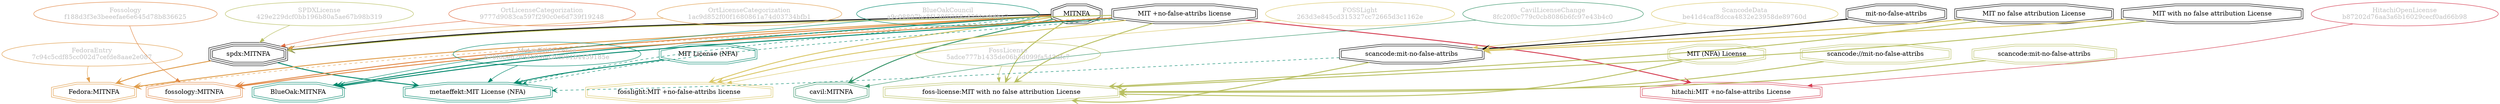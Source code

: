 strict digraph {
    node [shape=box];
    graph [splines=curved];
    2821 [label="SPDXLicense\n429e229dcf0bb196b80a5ae67b98b319"
         ,fontcolor=gray
         ,color="#b8bf62"
         ,fillcolor="beige;1"
         ,shape=ellipse];
    2822 [label="spdx:MITNFA"
         ,shape=tripleoctagon];
    2823 [label=MITNFA
         ,shape=doubleoctagon];
    2824 [label="MIT +no-false-attribs license"
         ,shape=doubleoctagon];
    8109 [label="FedoraEntry\n7c94c5cdf85cc002d7cefde8aae2e087"
         ,fontcolor=gray
         ,color="#e09d4b"
         ,fillcolor="beige;1"
         ,shape=ellipse];
    8110 [label="Fedora:MITNFA"
         ,color="#e09d4b"
         ,shape=doubleoctagon];
    8890 [label="BlueOakCouncil\na9c08807be8f138f6268a85fdacbdbe7"
         ,fontcolor=gray
         ,color="#00876c"
         ,fillcolor="beige;1"
         ,shape=ellipse];
    8891 [label="BlueOak:MITNFA"
         ,color="#00876c"
         ,shape=doubleoctagon];
    19301 [label="ScancodeData\nbe41d4caf8dcca4832e23958de89760d"
          ,fontcolor=gray
          ,color="#dac767"
          ,fillcolor="beige;1"
          ,shape=ellipse];
    19302 [label="scancode:mit-no-false-attribs"
          ,shape=doubleoctagon];
    19303 [label="mit-no-false-attribs"
          ,shape=doubleoctagon];
    19304 [label="MIT no false attribution License"
          ,shape=doubleoctagon];
    19305 [label="MIT with no false attribution License"
          ,shape=doubleoctagon];
    27515 [label="Fossology\nf188d3f3e3beeefae6e645d78b836625"
          ,fontcolor=gray
          ,color="#e18745"
          ,fillcolor="beige;1"
          ,shape=ellipse];
    27516 [label="fossology:MITNFA"
          ,color="#e18745"
          ,shape=doubleoctagon];
    35065 [label="OrtLicenseCategorization\n9777d9083ca597f290c0e6d739f19248"
          ,fontcolor=gray
          ,color="#e06f45"
          ,fillcolor="beige;1"
          ,shape=ellipse];
    36206 [label="OrtLicenseCategorization\n1ac9d852f00f1680861a74d03734bfb1"
          ,fontcolor=gray
          ,color="#e09d4b"
          ,fillcolor="beige;1"
          ,shape=ellipse];
    37180 [label="CavilLicenseChange\n8fc20f0c779c0cb8086b6fc97e43b4c0"
          ,fontcolor=gray
          ,color="#379469"
          ,fillcolor="beige;1"
          ,shape=ellipse];
    37181 [label="cavil:MITNFA"
          ,color="#379469"
          ,shape=doubleoctagon];
    45520 [label="MetaeffektLicense\n670f6bed7e94b096d20f901b4459185e"
          ,fontcolor=gray
          ,color="#00876c"
          ,fillcolor="beige;1"
          ,shape=ellipse];
    45521 [label="metaeffekt:MIT License (NFA)"
          ,color="#00876c"
          ,shape=doubleoctagon];
    45522 [label="MIT License (NFA)"
          ,color="#00876c"
          ,shape=doubleoctagon];
    50706 [label="FossLicense\n5adce777b1435de06b3d099fa543dfc7"
          ,fontcolor=gray
          ,color="#b8bf62"
          ,fillcolor="beige;1"
          ,shape=ellipse];
    50707 [label="foss-license:MIT with no false attribution License"
          ,color="#b8bf62"
          ,shape=doubleoctagon];
    50708 [label="MIT (NFA) License"
          ,color="#b8bf62"
          ,shape=doubleoctagon];
    50709 [label="scancode://mit-no-false-attribs"
          ,color="#b8bf62"
          ,shape=doubleoctagon];
    50710 [label="scancode:mit-no-false-attribs"
          ,color="#b8bf62"
          ,shape=doubleoctagon];
    51125 [label="FOSSLight\n263d3e845cd315327cc72665d3c1162e"
          ,fontcolor=gray
          ,color="#dac767"
          ,fillcolor="beige;1"
          ,shape=ellipse];
    51126 [label="fosslight:MIT +no-false-attribs license"
          ,color="#dac767"
          ,shape=doubleoctagon];
    52218 [label="HitachiOpenLicense\nb87202d76aa3a6b16029cecf0ad66b98"
          ,fontcolor=gray
          ,color="#d43d51"
          ,fillcolor="beige;1"
          ,shape=ellipse];
    52219 [label="hitachi:MIT +no-false-attribs License"
          ,color="#d43d51"
          ,shape=doubleoctagon];
    2821 -> 2822 [weight=0.5
                 ,color="#b8bf62"];
    2822 -> 8110 [style=bold
                 ,arrowhead=vee
                 ,weight=0.7
                 ,color="#e09d4b"];
    2822 -> 45521 [style=bold
                  ,arrowhead=vee
                  ,weight=0.7
                  ,color="#00876c"];
    2823 -> 2822 [style=bold
                 ,arrowhead=vee
                 ,weight=0.7];
    2823 -> 8110 [style=bold
                 ,arrowhead=vee
                 ,weight=0.7
                 ,color="#e09d4b"];
    2823 -> 8110 [style=bold
                 ,arrowhead=vee
                 ,weight=0.7
                 ,color="#e09d4b"];
    2823 -> 8891 [style=bold
                 ,arrowhead=vee
                 ,weight=0.7
                 ,color="#00876c"];
    2823 -> 27516 [style=bold
                  ,arrowhead=vee
                  ,weight=0.7
                  ,color="#e18745"];
    2823 -> 37181 [style=bold
                  ,arrowhead=vee
                  ,weight=0.7
                  ,color="#379469"];
    2823 -> 37181 [style=bold
                  ,arrowhead=vee
                  ,weight=0.7
                  ,color="#379469"];
    2823 -> 45521 [style=dashed
                  ,arrowhead=vee
                  ,weight=0.5
                  ,color="#00876c"];
    2823 -> 50707 [style=bold
                  ,arrowhead=vee
                  ,weight=0.7
                  ,color="#b8bf62"];
    2823 -> 51126 [style=bold
                  ,arrowhead=vee
                  ,weight=0.7
                  ,color="#dac767"];
    2824 -> 2822 [style=bold
                 ,arrowhead=vee
                 ,weight=0.7
                 ,color="#b8bf62"];
    2824 -> 8110 [style=dashed
                 ,arrowhead=vee
                 ,weight=0.5
                 ,color="#e09d4b"];
    2824 -> 8891 [style=bold
                 ,arrowhead=vee
                 ,weight=0.7
                 ,color="#00876c"];
    2824 -> 27516 [style=bold
                  ,arrowhead=vee
                  ,weight=0.7
                  ,color="#e18745"];
    2824 -> 45521 [style=dashed
                  ,arrowhead=vee
                  ,weight=0.5
                  ,color="#00876c"];
    2824 -> 50707 [style=bold
                  ,arrowhead=vee
                  ,weight=0.7
                  ,color="#b8bf62"];
    2824 -> 51126 [style=bold
                  ,arrowhead=vee
                  ,weight=0.7
                  ,color="#dac767"];
    2824 -> 52219 [style=bold
                  ,arrowhead=vee
                  ,weight=0.7
                  ,color="#d43d51"];
    8109 -> 8110 [weight=0.5
                 ,color="#e09d4b"];
    8890 -> 8891 [weight=0.5
                 ,color="#00876c"];
    19301 -> 19302 [weight=0.5
                   ,color="#dac767"];
    19302 -> 45521 [style=dashed
                   ,arrowhead=vee
                   ,weight=0.5
                   ,color="#00876c"];
    19302 -> 50707 [style=bold
                   ,arrowhead=vee
                   ,weight=0.7
                   ,color="#b8bf62"];
    19303 -> 19302 [style=bold
                   ,arrowhead=vee
                   ,weight=0.7];
    19304 -> 19302 [style=bold
                   ,arrowhead=vee
                   ,weight=0.7
                   ,color="#dac767"];
    19304 -> 50707 [style=bold
                   ,arrowhead=vee
                   ,weight=0.7
                   ,color="#b8bf62"];
    19305 -> 19302 [style=bold
                   ,arrowhead=vee
                   ,weight=0.7
                   ,color="#dac767"];
    19305 -> 50707 [style=bold
                   ,arrowhead=vee
                   ,weight=0.7
                   ,color="#b8bf62"];
    27515 -> 27516 [weight=0.5
                   ,color="#e18745"];
    35065 -> 2822 [weight=0.5
                  ,color="#e06f45"];
    36206 -> 2822 [weight=0.5
                  ,color="#e09d4b"];
    37180 -> 37181 [weight=0.5
                   ,color="#379469"];
    45520 -> 45521 [weight=0.5
                   ,color="#00876c"];
    45522 -> 45521 [style=bold
                   ,arrowhead=vee
                   ,weight=0.7
                   ,color="#00876c"];
    50706 -> 50707 [weight=0.5
                   ,color="#b8bf62"];
    50708 -> 50707 [style=bold
                   ,arrowhead=vee
                   ,weight=0.7
                   ,color="#b8bf62"];
    50709 -> 50707 [style=bold
                   ,arrowhead=vee
                   ,weight=0.7
                   ,color="#b8bf62"];
    50710 -> 50707 [style=bold
                   ,arrowhead=vee
                   ,weight=0.7
                   ,color="#b8bf62"];
    51125 -> 51126 [weight=0.5
                   ,color="#dac767"];
    52218 -> 52219 [weight=0.5
                   ,color="#d43d51"];
}
